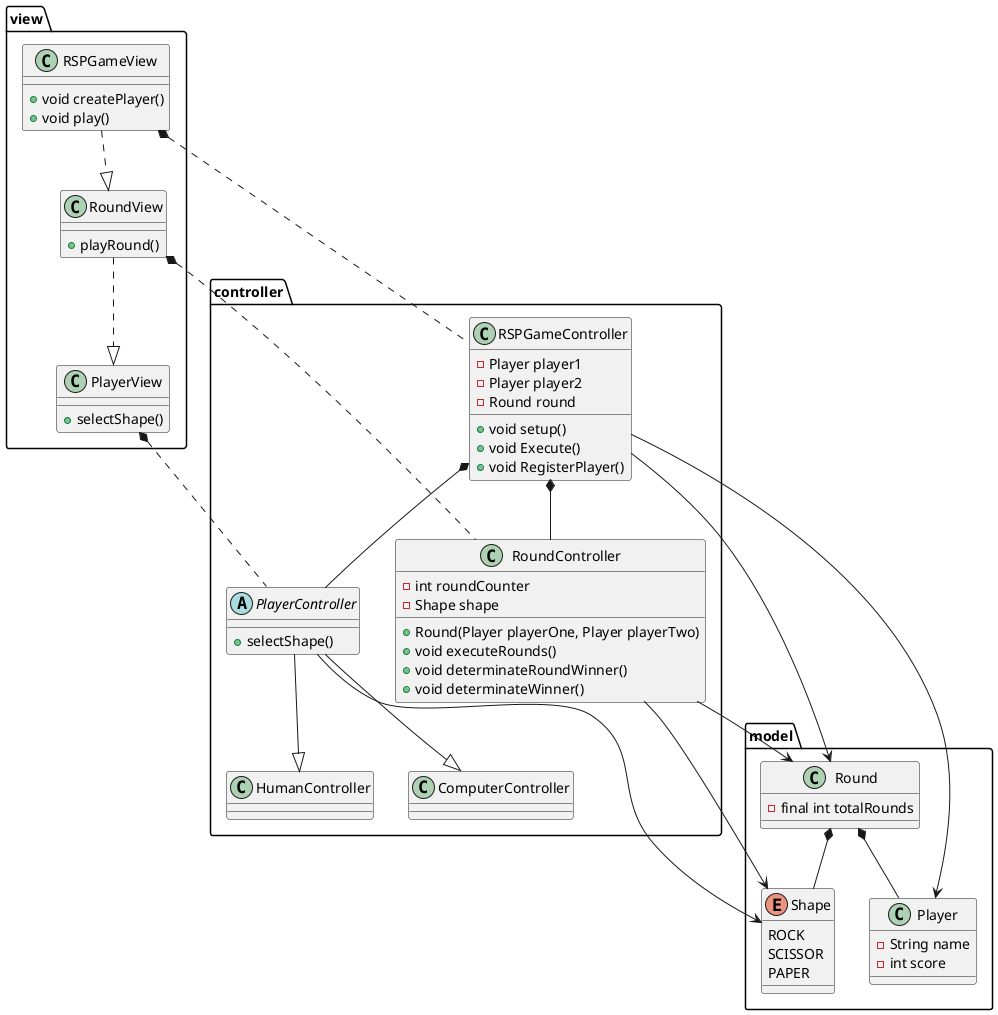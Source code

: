 @startuml rsp-mvc
package model{

    class Player{
        -String name
        -int score
    }

    class Round{
        -final int totalRounds
    }

    Enum Shape{
        ROCK
        SCISSOR
        PAPER
    }


    Round *-- Player
    Round *-- Shape
}
package controller{
    class RSPGameController{
        -Player player1
        -Player player2
        -Round round

        +void setup()
        +void Execute()
        +void RegisterPlayer()
    }

    abstract class PlayerController{
        +selectShape()
    }


    class RoundController{
        -int roundCounter
        -Shape shape

        +Round(Player playerOne, Player playerTwo)
        +void executeRounds()
        +void determinateRoundWinner()
        +void determinateWinner()
    }

    class HumanController{
    }

    class ComputerController{
    }

    RSPGameController *-- PlayerController
    RSPGameController *-- RoundController
    PlayerController --|> HumanController
    PlayerController --|> ComputerController
}
package view{
    class RSPGameView{
        +void createPlayer()
        +void play()
    }

    class PlayerView{
        +selectShape()
    }

    class RoundView{
        +playRound()
    }

    RSPGameView ..|> RoundView
    RoundView ..|> PlayerView
}


RoundController --> Round
RSPGameView *.. RSPGameController
RoundView *.. RoundController
PlayerView *.. PlayerController

RoundController --> Shape
RSPGameController --> Player
RSPGameController --> Round

PlayerController --> Shape
@enduml